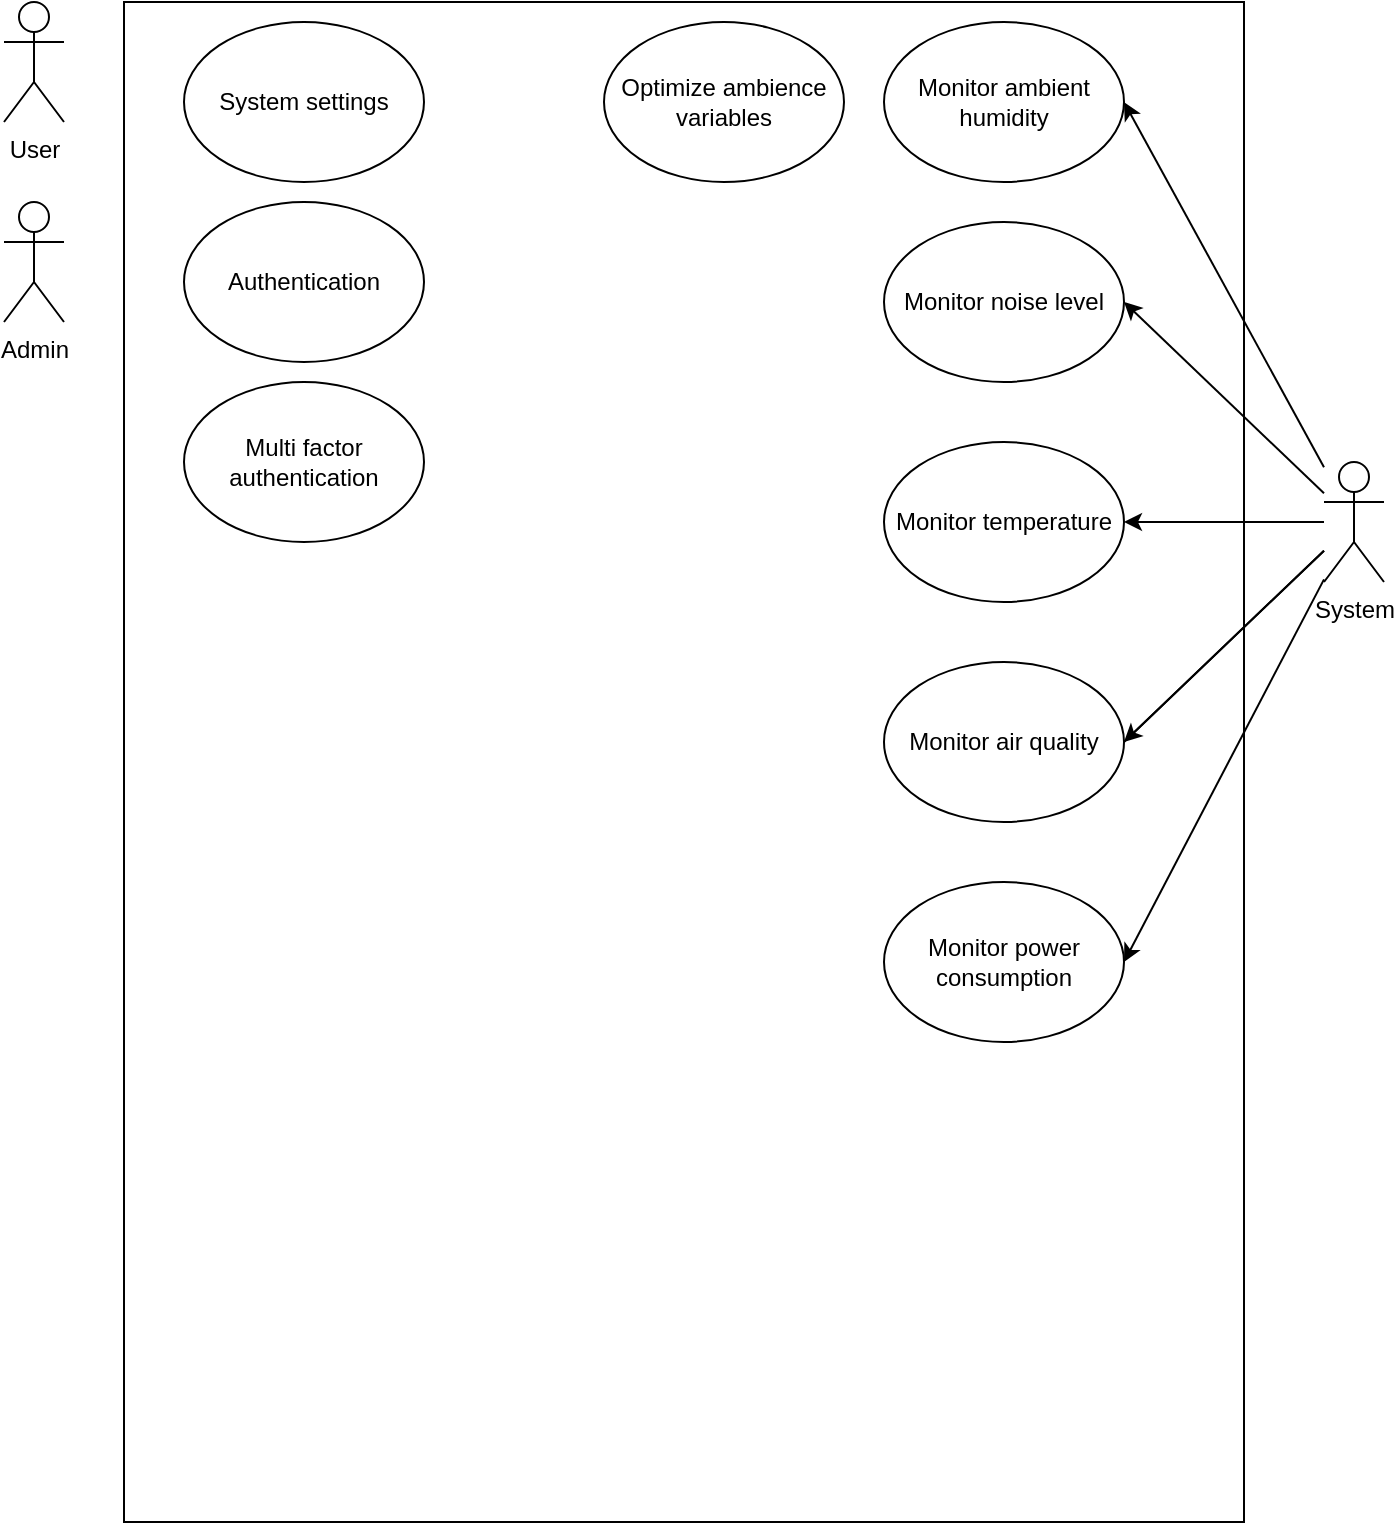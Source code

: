 <mxfile version="15.6.8" type="github">
  <diagram id="5CuxCso80JFppYoZznwl" name="Page-1">
    <mxGraphModel dx="1422" dy="794" grid="1" gridSize="10" guides="1" tooltips="1" connect="1" arrows="1" fold="1" page="1" pageScale="1" pageWidth="827" pageHeight="1169" math="0" shadow="0">
      <root>
        <mxCell id="0" />
        <mxCell id="1" parent="0" />
        <mxCell id="V30cIPAeZGkP9p71ClTh-1" value="" style="rounded=0;whiteSpace=wrap;html=1;" parent="1" vertex="1">
          <mxGeometry x="80" y="80" width="560" height="760" as="geometry" />
        </mxCell>
        <mxCell id="V30cIPAeZGkP9p71ClTh-2" value="User" style="shape=umlActor;verticalLabelPosition=bottom;verticalAlign=top;html=1;outlineConnect=0;" parent="1" vertex="1">
          <mxGeometry x="20" y="80" width="30" height="60" as="geometry" />
        </mxCell>
        <mxCell id="V30cIPAeZGkP9p71ClTh-3" value="System settings" style="ellipse;whiteSpace=wrap;html=1;" parent="1" vertex="1">
          <mxGeometry x="110" y="90" width="120" height="80" as="geometry" />
        </mxCell>
        <mxCell id="V30cIPAeZGkP9p71ClTh-4" value="Authentication" style="ellipse;whiteSpace=wrap;html=1;" parent="1" vertex="1">
          <mxGeometry x="110" y="180" width="120" height="80" as="geometry" />
        </mxCell>
        <mxCell id="V30cIPAeZGkP9p71ClTh-5" value="Multi factor authentication" style="ellipse;whiteSpace=wrap;html=1;" parent="1" vertex="1">
          <mxGeometry x="110" y="270" width="120" height="80" as="geometry" />
        </mxCell>
        <mxCell id="V30cIPAeZGkP9p71ClTh-7" value="Admin" style="shape=umlActor;verticalLabelPosition=bottom;verticalAlign=top;html=1;outlineConnect=0;" parent="1" vertex="1">
          <mxGeometry x="20" y="180" width="30" height="60" as="geometry" />
        </mxCell>
        <mxCell id="V30cIPAeZGkP9p71ClTh-16" style="rounded=0;orthogonalLoop=1;jettySize=auto;html=1;entryX=1;entryY=0.5;entryDx=0;entryDy=0;" parent="1" source="V30cIPAeZGkP9p71ClTh-8" target="V30cIPAeZGkP9p71ClTh-11" edge="1">
          <mxGeometry relative="1" as="geometry" />
        </mxCell>
        <mxCell id="V30cIPAeZGkP9p71ClTh-17" style="edgeStyle=none;rounded=0;orthogonalLoop=1;jettySize=auto;html=1;entryX=1;entryY=0.5;entryDx=0;entryDy=0;" parent="1" source="V30cIPAeZGkP9p71ClTh-8" target="V30cIPAeZGkP9p71ClTh-12" edge="1">
          <mxGeometry relative="1" as="geometry" />
        </mxCell>
        <mxCell id="V30cIPAeZGkP9p71ClTh-18" style="edgeStyle=none;rounded=0;orthogonalLoop=1;jettySize=auto;html=1;entryX=1;entryY=0.5;entryDx=0;entryDy=0;" parent="1" source="V30cIPAeZGkP9p71ClTh-8" target="V30cIPAeZGkP9p71ClTh-13" edge="1">
          <mxGeometry relative="1" as="geometry" />
        </mxCell>
        <mxCell id="V30cIPAeZGkP9p71ClTh-19" style="edgeStyle=none;rounded=0;orthogonalLoop=1;jettySize=auto;html=1;entryX=1;entryY=0.5;entryDx=0;entryDy=0;" parent="1" source="V30cIPAeZGkP9p71ClTh-8" target="V30cIPAeZGkP9p71ClTh-14" edge="1">
          <mxGeometry relative="1" as="geometry" />
        </mxCell>
        <mxCell id="V30cIPAeZGkP9p71ClTh-22" style="edgeStyle=none;rounded=0;orthogonalLoop=1;jettySize=auto;html=1;entryX=1;entryY=0.5;entryDx=0;entryDy=0;" parent="1" source="V30cIPAeZGkP9p71ClTh-8" target="V30cIPAeZGkP9p71ClTh-15" edge="1">
          <mxGeometry relative="1" as="geometry" />
        </mxCell>
        <mxCell id="V30cIPAeZGkP9p71ClTh-8" value="System" style="shape=umlActor;verticalLabelPosition=bottom;verticalAlign=top;html=1;outlineConnect=0;" parent="1" vertex="1">
          <mxGeometry x="680" y="310" width="30" height="60" as="geometry" />
        </mxCell>
        <mxCell id="V30cIPAeZGkP9p71ClTh-11" value="Monitor ambient humidity" style="ellipse;whiteSpace=wrap;html=1;" parent="1" vertex="1">
          <mxGeometry x="460" y="90" width="120" height="80" as="geometry" />
        </mxCell>
        <mxCell id="V30cIPAeZGkP9p71ClTh-12" value="Monitor noise level" style="ellipse;whiteSpace=wrap;html=1;" parent="1" vertex="1">
          <mxGeometry x="460" y="190" width="120" height="80" as="geometry" />
        </mxCell>
        <mxCell id="V30cIPAeZGkP9p71ClTh-13" value="Monitor temperature" style="ellipse;whiteSpace=wrap;html=1;" parent="1" vertex="1">
          <mxGeometry x="460" y="300" width="120" height="80" as="geometry" />
        </mxCell>
        <mxCell id="V30cIPAeZGkP9p71ClTh-15" value="Monitor power consumption" style="ellipse;whiteSpace=wrap;html=1;" parent="1" vertex="1">
          <mxGeometry x="460" y="520" width="120" height="80" as="geometry" />
        </mxCell>
        <mxCell id="V30cIPAeZGkP9p71ClTh-14" value="Monitor air quality" style="ellipse;whiteSpace=wrap;html=1;" parent="1" vertex="1">
          <mxGeometry x="460" y="410" width="120" height="80" as="geometry" />
        </mxCell>
        <mxCell id="V30cIPAeZGkP9p71ClTh-21" value="" style="edgeStyle=none;rounded=0;orthogonalLoop=1;jettySize=auto;html=1;entryX=1;entryY=0.5;entryDx=0;entryDy=0;endArrow=none;" parent="1" source="V30cIPAeZGkP9p71ClTh-8" target="V30cIPAeZGkP9p71ClTh-14" edge="1">
          <mxGeometry relative="1" as="geometry">
            <mxPoint x="680" y="351.744" as="sourcePoint" />
            <mxPoint x="414" y="560" as="targetPoint" />
          </mxGeometry>
        </mxCell>
        <mxCell id="V30cIPAeZGkP9p71ClTh-23" value="Optimize ambience variables" style="ellipse;whiteSpace=wrap;html=1;" parent="1" vertex="1">
          <mxGeometry x="320" y="90" width="120" height="80" as="geometry" />
        </mxCell>
      </root>
    </mxGraphModel>
  </diagram>
</mxfile>
